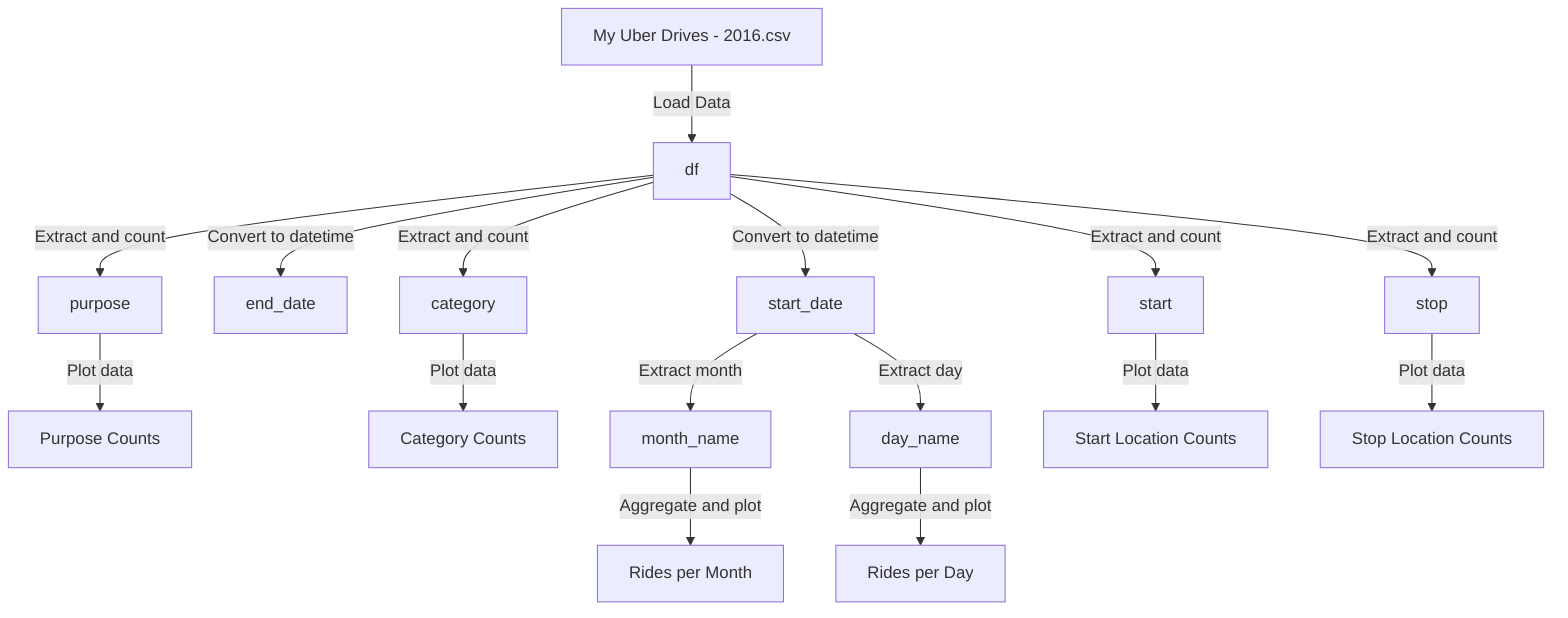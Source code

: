 flowchart TD
    A["My Uber Drives - 2016.csv"] -->|Load Data| B["df"]
    %% df: Main DataFrame containing data from the Uber drives CSV.

    B -->|Convert to datetime| C["start_date"]
    %% start_date: Converted start date of each ride in datetime format.
    B -->|Convert to datetime| D["end_date"]
    %% end_date: Converted end date of each ride in datetime format.

    B -->|Extract and count| E["purpose"]
    %% purpose: Categorical variable representing the purpose of each ride.
    E -->|Plot data| F["Purpose Counts"]

    B -->|Extract and count| G["category"]
    %% category: Categorical variable representing the category of each ride.
    G -->|Plot data| H["Category Counts"]

    C -->|Extract month| I["month_name"]
    %% month_name: Month name extracted from start_date.
    I -->|Aggregate and plot| J["Rides per Month"]

    C -->|Extract day| K["day_name"]
    %% day_name: Day name extracted from start_date.
    K -->|Aggregate and plot| L["Rides per Day"]

    B -->|Extract and count| M["start"]
    %% start: Start location for each ride.
    M -->|Plot data| N["Start Location Counts"]

    B -->|Extract and count| O["stop"]
    %% stop: Stop location for each ride.
    O -->|Plot data| P["Stop Location Counts"]